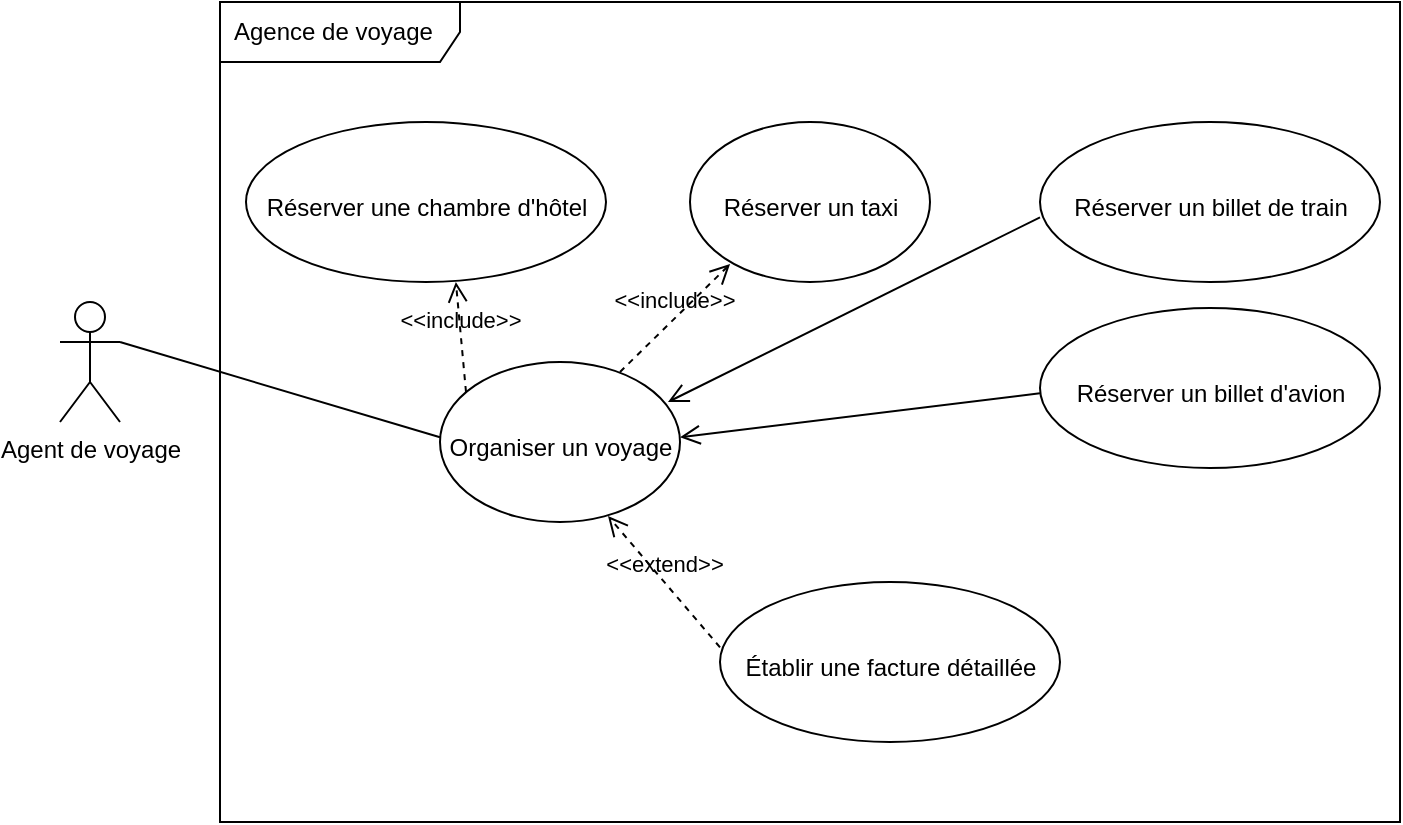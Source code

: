 <mxfile version="15.5.5" type="github">
  <diagram id="cRu32RqCK4BLnh1sHEem" name="Page-1">
    <mxGraphModel dx="630" dy="465" grid="1" gridSize="10" guides="1" tooltips="1" connect="1" arrows="1" fold="1" page="1" pageScale="1" pageWidth="827" pageHeight="1169" math="0" shadow="0">
      <root>
        <mxCell id="0" />
        <mxCell id="1" parent="0" />
        <mxCell id="47qLA5IY4Jjz_HCi7pHy-1" value="Agent de voyage" style="shape=umlActor;verticalLabelPosition=bottom;verticalAlign=top;html=1;outlineConnect=0;" vertex="1" parent="1">
          <mxGeometry x="110" y="210" width="30" height="60" as="geometry" />
        </mxCell>
        <mxCell id="47qLA5IY4Jjz_HCi7pHy-4" value="&lt;div&gt;Agence de voyage&lt;/div&gt;" style="shape=umlFrame;whiteSpace=wrap;html=1;width=120;height=30;boundedLbl=1;verticalAlign=middle;align=left;spacingLeft=5;" vertex="1" parent="1">
          <mxGeometry x="190" y="60" width="590" height="410" as="geometry" />
        </mxCell>
        <mxCell id="47qLA5IY4Jjz_HCi7pHy-5" value="" style="shape=ellipse;container=1;horizontal=1;horizontalStack=0;resizeParent=1;resizeParentMax=0;resizeLast=0;html=1;dashed=0;collapsible=0;" vertex="1" parent="1">
          <mxGeometry x="300" y="240" width="120" height="80" as="geometry" />
        </mxCell>
        <mxCell id="47qLA5IY4Jjz_HCi7pHy-6" value="Organiser un voyage" style="html=1;strokeColor=none;fillColor=none;align=center;verticalAlign=middle;rotatable=0;" vertex="1" parent="47qLA5IY4Jjz_HCi7pHy-5">
          <mxGeometry y="32.667" width="120" height="20" as="geometry" />
        </mxCell>
        <mxCell id="47qLA5IY4Jjz_HCi7pHy-18" value="&amp;lt;&amp;lt;include&amp;gt;&amp;gt;" style="endArrow=open;startArrow=none;endFill=0;startFill=0;endSize=8;html=1;verticalAlign=bottom;dashed=1;labelBackgroundColor=none;rounded=0;strokeWidth=1;entryX=0.167;entryY=0.888;entryDx=0;entryDy=0;entryPerimeter=0;" edge="1" parent="47qLA5IY4Jjz_HCi7pHy-5" target="47qLA5IY4Jjz_HCi7pHy-14">
          <mxGeometry width="160" relative="1" as="geometry">
            <mxPoint x="90" y="5" as="sourcePoint" />
            <mxPoint x="142.778" y="-45" as="targetPoint" />
          </mxGeometry>
        </mxCell>
        <mxCell id="47qLA5IY4Jjz_HCi7pHy-10" value="" style="endArrow=none;startArrow=none;endFill=0;startFill=0;endSize=8;html=1;verticalAlign=bottom;labelBackgroundColor=none;strokeWidth=1;rounded=0;entryX=0;entryY=0.25;entryDx=0;entryDy=0;spacing=1;" edge="1" parent="1" target="47qLA5IY4Jjz_HCi7pHy-6">
          <mxGeometry width="160" relative="1" as="geometry">
            <mxPoint x="140" y="230" as="sourcePoint" />
            <mxPoint x="300" y="230" as="targetPoint" />
          </mxGeometry>
        </mxCell>
        <mxCell id="47qLA5IY4Jjz_HCi7pHy-11" value="" style="shape=ellipse;container=1;horizontal=1;horizontalStack=0;resizeParent=1;resizeParentMax=0;resizeLast=0;html=1;dashed=0;collapsible=0;" vertex="1" parent="1">
          <mxGeometry x="203" y="120" width="180" height="80" as="geometry" />
        </mxCell>
        <mxCell id="47qLA5IY4Jjz_HCi7pHy-12" value="Réserver une chambre d&#39;hôtel" style="html=1;strokeColor=none;fillColor=none;align=center;verticalAlign=middle;rotatable=0;" vertex="1" parent="47qLA5IY4Jjz_HCi7pHy-11">
          <mxGeometry x="60" y="19.67" width="60" height="47.33" as="geometry" />
        </mxCell>
        <mxCell id="47qLA5IY4Jjz_HCi7pHy-14" value="" style="shape=ellipse;container=1;horizontal=1;horizontalStack=0;resizeParent=1;resizeParentMax=0;resizeLast=0;html=1;dashed=0;collapsible=0;" vertex="1" parent="1">
          <mxGeometry x="425" y="120" width="120" height="80" as="geometry" />
        </mxCell>
        <mxCell id="47qLA5IY4Jjz_HCi7pHy-15" value="Réserver un taxi" style="html=1;strokeColor=none;fillColor=none;align=center;verticalAlign=middle;rotatable=0;" vertex="1" parent="47qLA5IY4Jjz_HCi7pHy-14">
          <mxGeometry y="32.667" width="120" height="20" as="geometry" />
        </mxCell>
        <mxCell id="47qLA5IY4Jjz_HCi7pHy-16" value="" style="shape=ellipse;container=1;horizontal=1;horizontalStack=0;resizeParent=1;resizeParentMax=0;resizeLast=0;html=1;dashed=0;collapsible=0;" vertex="1" parent="1">
          <mxGeometry x="600" y="120" width="170" height="80" as="geometry" />
        </mxCell>
        <mxCell id="47qLA5IY4Jjz_HCi7pHy-17" value="Réserver un billet de train" style="html=1;strokeColor=none;fillColor=none;align=center;verticalAlign=middle;rotatable=0;" vertex="1" parent="47qLA5IY4Jjz_HCi7pHy-16">
          <mxGeometry y="32.667" width="170" height="20" as="geometry" />
        </mxCell>
        <mxCell id="47qLA5IY4Jjz_HCi7pHy-19" value="&amp;lt;&amp;lt;include&amp;gt;&amp;gt;" style="endArrow=open;startArrow=none;endFill=0;startFill=0;endSize=8;html=1;verticalAlign=bottom;dashed=1;labelBackgroundColor=none;rounded=0;strokeWidth=1;entryX=0.583;entryY=1;entryDx=0;entryDy=0;entryPerimeter=0;" edge="1" parent="1" target="47qLA5IY4Jjz_HCi7pHy-11">
          <mxGeometry width="160" relative="1" as="geometry">
            <mxPoint x="313" y="255" as="sourcePoint" />
            <mxPoint x="368.04" y="201.04" as="targetPoint" />
          </mxGeometry>
        </mxCell>
        <mxCell id="47qLA5IY4Jjz_HCi7pHy-20" value="" style="shape=ellipse;container=1;horizontal=1;horizontalStack=0;resizeParent=1;resizeParentMax=0;resizeLast=0;html=1;dashed=0;collapsible=0;" vertex="1" parent="1">
          <mxGeometry x="600" y="213" width="170" height="80" as="geometry" />
        </mxCell>
        <mxCell id="47qLA5IY4Jjz_HCi7pHy-21" value="Réserver un billet d&#39;avion" style="html=1;strokeColor=none;fillColor=none;align=center;verticalAlign=middle;rotatable=0;" vertex="1" parent="47qLA5IY4Jjz_HCi7pHy-20">
          <mxGeometry y="32.667" width="170" height="20" as="geometry" />
        </mxCell>
        <mxCell id="47qLA5IY4Jjz_HCi7pHy-23" value="" style="endArrow=open;startArrow=none;endFill=0;startFill=0;endSize=8;html=1;verticalAlign=bottom;labelBackgroundColor=none;strokeWidth=1;rounded=0;entryX=1;entryY=0.25;entryDx=0;entryDy=0;exitX=0;exitY=0.5;exitDx=0;exitDy=0;" edge="1" parent="1" source="47qLA5IY4Jjz_HCi7pHy-21" target="47qLA5IY4Jjz_HCi7pHy-6">
          <mxGeometry width="160" relative="1" as="geometry">
            <mxPoint x="460" y="260" as="sourcePoint" />
            <mxPoint x="620" y="260" as="targetPoint" />
          </mxGeometry>
        </mxCell>
        <mxCell id="47qLA5IY4Jjz_HCi7pHy-24" value="" style="endArrow=open;startArrow=none;endFill=0;startFill=0;endSize=8;html=1;verticalAlign=bottom;labelBackgroundColor=none;strokeWidth=1;rounded=0;entryX=0.95;entryY=0.25;entryDx=0;entryDy=0;exitX=0;exitY=0.75;exitDx=0;exitDy=0;entryPerimeter=0;" edge="1" parent="1" source="47qLA5IY4Jjz_HCi7pHy-17" target="47qLA5IY4Jjz_HCi7pHy-5">
          <mxGeometry width="160" relative="1" as="geometry">
            <mxPoint x="581" y="228.997" as="sourcePoint" />
            <mxPoint x="401" y="250.997" as="targetPoint" />
          </mxGeometry>
        </mxCell>
        <mxCell id="47qLA5IY4Jjz_HCi7pHy-25" value="" style="shape=ellipse;container=1;horizontal=1;horizontalStack=0;resizeParent=1;resizeParentMax=0;resizeLast=0;html=1;dashed=0;collapsible=0;" vertex="1" parent="1">
          <mxGeometry x="440" y="350" width="170" height="80" as="geometry" />
        </mxCell>
        <mxCell id="47qLA5IY4Jjz_HCi7pHy-26" value="Établir une facture détaillée" style="html=1;strokeColor=none;fillColor=none;align=center;verticalAlign=middle;rotatable=0;" vertex="1" parent="47qLA5IY4Jjz_HCi7pHy-25">
          <mxGeometry y="32.667" width="170" height="20" as="geometry" />
        </mxCell>
        <mxCell id="47qLA5IY4Jjz_HCi7pHy-27" value="&amp;lt;&amp;lt;extend&amp;gt;&amp;gt;" style="endArrow=open;startArrow=none;endFill=0;startFill=0;endSize=8;html=1;verticalAlign=bottom;dashed=1;labelBackgroundColor=none;rounded=0;strokeWidth=1;entryX=0.7;entryY=0.963;entryDx=0;entryDy=0;entryPerimeter=0;exitX=0;exitY=0;exitDx=0;exitDy=0;" edge="1" parent="1" source="47qLA5IY4Jjz_HCi7pHy-26" target="47qLA5IY4Jjz_HCi7pHy-5">
          <mxGeometry width="160" relative="1" as="geometry">
            <mxPoint x="380" y="320" as="sourcePoint" />
            <mxPoint x="540" y="320" as="targetPoint" />
          </mxGeometry>
        </mxCell>
      </root>
    </mxGraphModel>
  </diagram>
</mxfile>

